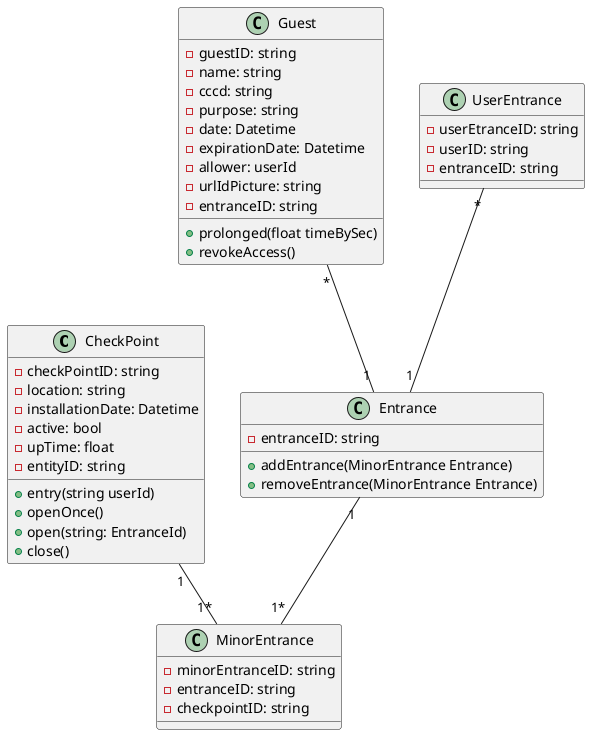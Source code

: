 @startuml
class CheckPoint{
    - checkPointID: string
    - location: string
    - installationDate: Datetime
    - active: bool
    - upTime: float
    - entityID: string
    + entry(string userId)
    + openOnce()
    + open(string: EntranceId)
    + close()
}
class Guest{
    - guestID: string
    - name: string
    - cccd: string
    - purpose: string
    - date: Datetime
    - expirationDate: Datetime
    - allower: userId
    - urlIdPicture: string
    - entranceID: string
    + prolonged(float timeBySec)
    + revokeAccess()
}
class Entrance{
    - entranceID: string
    + addEntrance(MinorEntrance Entrance)
    + removeEntrance(MinorEntrance Entrance)
}
class MinorEntrance{
    - minorEntranceID: string
    - entranceID: string
    - checkpointID: string
}
class UserEntrance{
    - userEtranceID: string
    - userID: string
    - entranceID: string
}
Entrance "1"--"1*" MinorEntrance
CheckPoint "1"--"1*" MinorEntrance
Guest "*"--"1" Entrance
UserEntrance "*"--"1" Entrance

@enduml